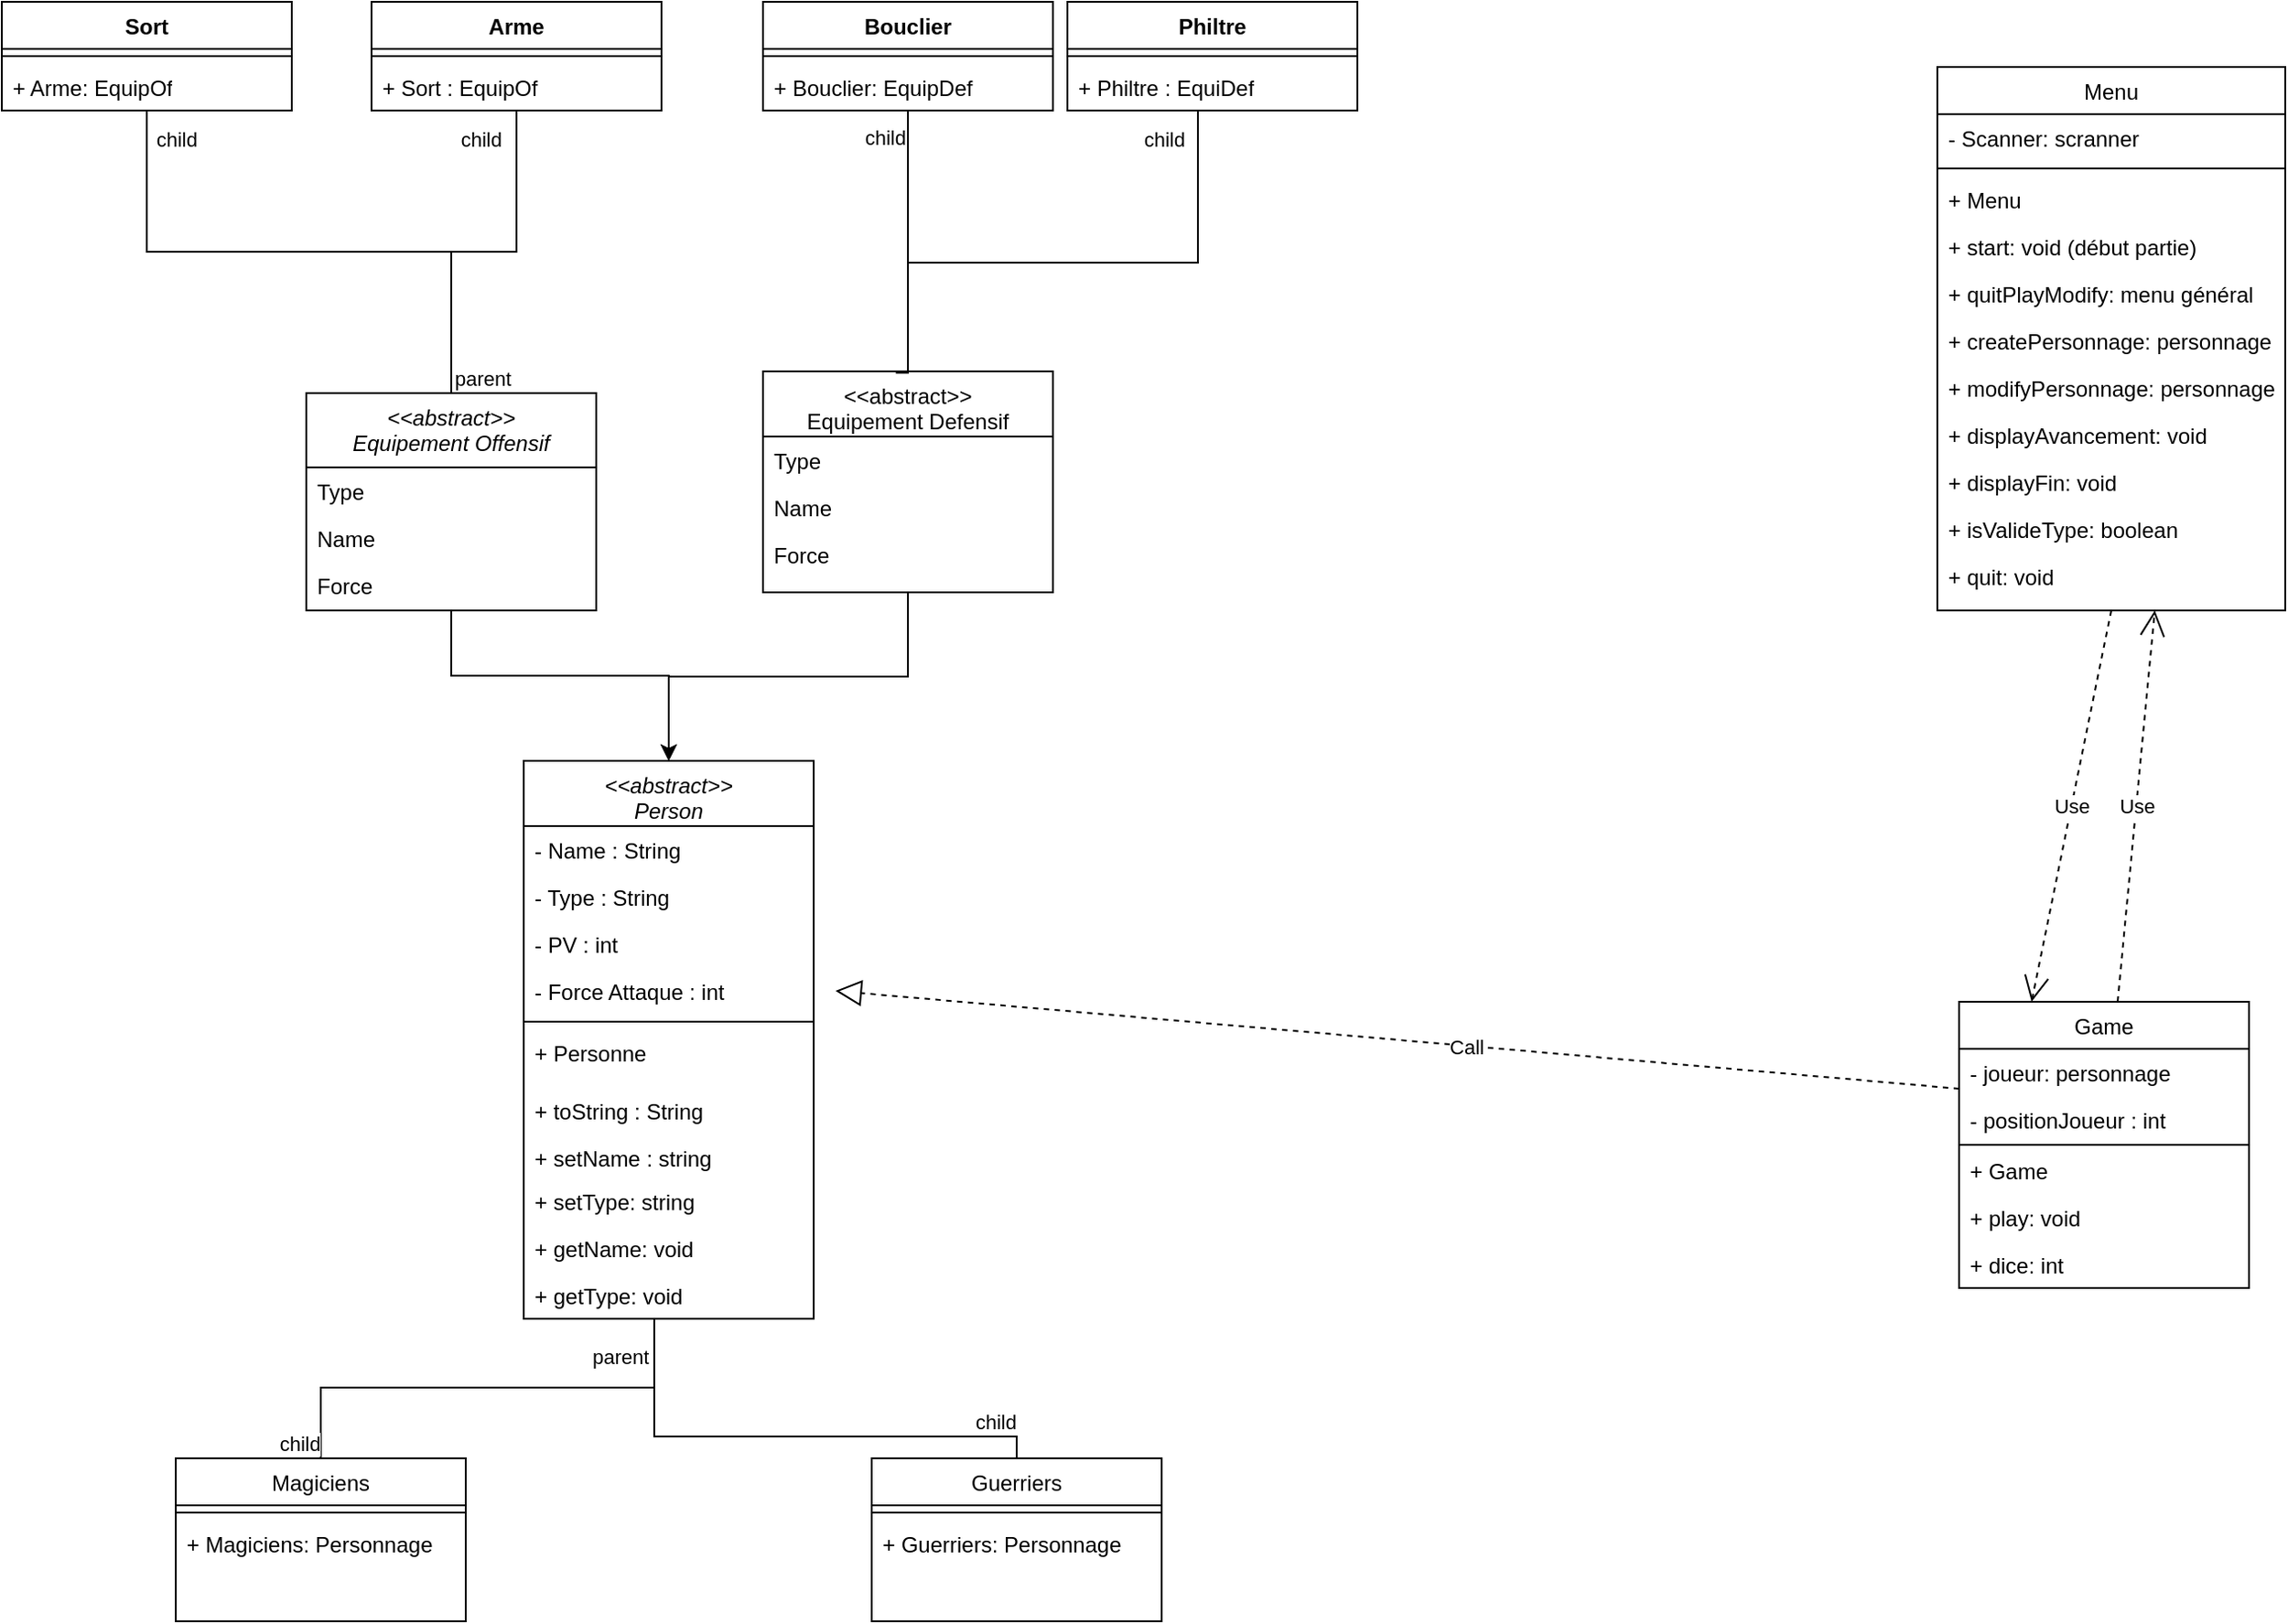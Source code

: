 <mxfile version="24.7.17">
  <diagram id="C5RBs43oDa-KdzZeNtuy" name="Page-1">
    <mxGraphModel dx="1803" dy="906" grid="1" gridSize="12" guides="1" tooltips="1" connect="1" arrows="1" fold="1" page="1" pageScale="1" pageWidth="827" pageHeight="1169" math="0" shadow="0">
      <root>
        <mxCell id="WIyWlLk6GJQsqaUBKTNV-0" />
        <mxCell id="WIyWlLk6GJQsqaUBKTNV-1" parent="WIyWlLk6GJQsqaUBKTNV-0" />
        <mxCell id="zkfFHV4jXpPFQw0GAbJ--0" value="&lt;&lt;abstract&gt;&gt;&#xa;Person" style="swimlane;fontStyle=2;align=center;verticalAlign=top;childLayout=stackLayout;horizontal=1;startSize=36;horizontalStack=0;resizeParent=1;resizeLast=0;collapsible=1;marginBottom=0;rounded=0;shadow=0;strokeWidth=1;" parent="WIyWlLk6GJQsqaUBKTNV-1" vertex="1">
          <mxGeometry x="324" y="431" width="160" height="308" as="geometry">
            <mxRectangle x="230" y="140" width="160" height="26" as="alternateBounds" />
          </mxGeometry>
        </mxCell>
        <mxCell id="zkfFHV4jXpPFQw0GAbJ--1" value="- Name : String" style="text;align=left;verticalAlign=top;spacingLeft=4;spacingRight=4;overflow=hidden;rotatable=0;points=[[0,0.5],[1,0.5]];portConstraint=eastwest;" parent="zkfFHV4jXpPFQw0GAbJ--0" vertex="1">
          <mxGeometry y="36" width="160" height="26" as="geometry" />
        </mxCell>
        <mxCell id="zkfFHV4jXpPFQw0GAbJ--2" value="- Type : String" style="text;align=left;verticalAlign=top;spacingLeft=4;spacingRight=4;overflow=hidden;rotatable=0;points=[[0,0.5],[1,0.5]];portConstraint=eastwest;rounded=0;shadow=0;html=0;" parent="zkfFHV4jXpPFQw0GAbJ--0" vertex="1">
          <mxGeometry y="62" width="160" height="26" as="geometry" />
        </mxCell>
        <mxCell id="zkfFHV4jXpPFQw0GAbJ--3" value="- PV : int" style="text;align=left;verticalAlign=top;spacingLeft=4;spacingRight=4;overflow=hidden;rotatable=0;points=[[0,0.5],[1,0.5]];portConstraint=eastwest;rounded=0;shadow=0;html=0;" parent="zkfFHV4jXpPFQw0GAbJ--0" vertex="1">
          <mxGeometry y="88" width="160" height="26" as="geometry" />
        </mxCell>
        <mxCell id="jROpITNfgl0mT93YYvuQ-1" value="- Force Attaque : int" style="text;align=left;verticalAlign=top;spacingLeft=4;spacingRight=4;overflow=hidden;rotatable=0;points=[[0,0.5],[1,0.5]];portConstraint=eastwest;rounded=0;shadow=0;html=0;" parent="zkfFHV4jXpPFQw0GAbJ--0" vertex="1">
          <mxGeometry y="114" width="160" height="26" as="geometry" />
        </mxCell>
        <mxCell id="zkfFHV4jXpPFQw0GAbJ--4" value="" style="line;html=1;strokeWidth=1;align=left;verticalAlign=middle;spacingTop=-1;spacingLeft=3;spacingRight=3;rotatable=0;labelPosition=right;points=[];portConstraint=eastwest;" parent="zkfFHV4jXpPFQw0GAbJ--0" vertex="1">
          <mxGeometry y="140" width="160" height="8" as="geometry" />
        </mxCell>
        <mxCell id="zkfFHV4jXpPFQw0GAbJ--5" value="+ Personne" style="text;align=left;verticalAlign=top;spacingLeft=4;spacingRight=4;overflow=hidden;rotatable=0;points=[[0,0.5],[1,0.5]];portConstraint=eastwest;" parent="zkfFHV4jXpPFQw0GAbJ--0" vertex="1">
          <mxGeometry y="148" width="160" height="32" as="geometry" />
        </mxCell>
        <mxCell id="jROpITNfgl0mT93YYvuQ-5" value="+ toString : String" style="text;align=left;verticalAlign=top;spacingLeft=4;spacingRight=4;overflow=hidden;rotatable=0;points=[[0,0.5],[1,0.5]];portConstraint=eastwest;" parent="zkfFHV4jXpPFQw0GAbJ--0" vertex="1">
          <mxGeometry y="180" width="160" height="26" as="geometry" />
        </mxCell>
        <mxCell id="Gl2zfpZ1iNKv7wAVs_t6-0" value="+ setName : string" style="text;align=left;verticalAlign=top;spacingLeft=4;spacingRight=4;overflow=hidden;rotatable=0;points=[[0,0.5],[1,0.5]];portConstraint=eastwest;" vertex="1" parent="zkfFHV4jXpPFQw0GAbJ--0">
          <mxGeometry y="206" width="160" height="24" as="geometry" />
        </mxCell>
        <mxCell id="Gl2zfpZ1iNKv7wAVs_t6-1" value="+ setType: string" style="text;align=left;verticalAlign=top;spacingLeft=4;spacingRight=4;overflow=hidden;rotatable=0;points=[[0,0.5],[1,0.5]];portConstraint=eastwest;" vertex="1" parent="zkfFHV4jXpPFQw0GAbJ--0">
          <mxGeometry y="230" width="160" height="26" as="geometry" />
        </mxCell>
        <mxCell id="Gl2zfpZ1iNKv7wAVs_t6-2" value="+ getName: void" style="text;align=left;verticalAlign=top;spacingLeft=4;spacingRight=4;overflow=hidden;rotatable=0;points=[[0,0.5],[1,0.5]];portConstraint=eastwest;" vertex="1" parent="zkfFHV4jXpPFQw0GAbJ--0">
          <mxGeometry y="256" width="160" height="26" as="geometry" />
        </mxCell>
        <mxCell id="Gl2zfpZ1iNKv7wAVs_t6-3" value="+ getType: void" style="text;align=left;verticalAlign=top;spacingLeft=4;spacingRight=4;overflow=hidden;rotatable=0;points=[[0,0.5],[1,0.5]];portConstraint=eastwest;" vertex="1" parent="zkfFHV4jXpPFQw0GAbJ--0">
          <mxGeometry y="282" width="160" height="26" as="geometry" />
        </mxCell>
        <mxCell id="zkfFHV4jXpPFQw0GAbJ--17" value="Magiciens" style="swimlane;fontStyle=0;align=center;verticalAlign=top;childLayout=stackLayout;horizontal=1;startSize=26;horizontalStack=0;resizeParent=1;resizeLast=0;collapsible=1;marginBottom=0;rounded=0;shadow=0;strokeWidth=1;" parent="WIyWlLk6GJQsqaUBKTNV-1" vertex="1">
          <mxGeometry x="132" y="816" width="160" height="90" as="geometry">
            <mxRectangle x="550" y="140" width="160" height="26" as="alternateBounds" />
          </mxGeometry>
        </mxCell>
        <mxCell id="zkfFHV4jXpPFQw0GAbJ--23" value="" style="line;html=1;strokeWidth=1;align=left;verticalAlign=middle;spacingTop=-1;spacingLeft=3;spacingRight=3;rotatable=0;labelPosition=right;points=[];portConstraint=eastwest;" parent="zkfFHV4jXpPFQw0GAbJ--17" vertex="1">
          <mxGeometry y="26" width="160" height="8" as="geometry" />
        </mxCell>
        <mxCell id="zkfFHV4jXpPFQw0GAbJ--24" value="+ Magiciens: Personnage" style="text;align=left;verticalAlign=top;spacingLeft=4;spacingRight=4;overflow=hidden;rotatable=0;points=[[0,0.5],[1,0.5]];portConstraint=eastwest;" parent="zkfFHV4jXpPFQw0GAbJ--17" vertex="1">
          <mxGeometry y="34" width="160" height="26" as="geometry" />
        </mxCell>
        <mxCell id="jROpITNfgl0mT93YYvuQ-6" value="Guerriers" style="swimlane;fontStyle=0;align=center;verticalAlign=top;childLayout=stackLayout;horizontal=1;startSize=26;horizontalStack=0;resizeParent=1;resizeLast=0;collapsible=1;marginBottom=0;rounded=0;shadow=0;strokeWidth=1;" parent="WIyWlLk6GJQsqaUBKTNV-1" vertex="1">
          <mxGeometry x="516" y="816" width="160" height="90" as="geometry">
            <mxRectangle x="550" y="140" width="160" height="26" as="alternateBounds" />
          </mxGeometry>
        </mxCell>
        <mxCell id="jROpITNfgl0mT93YYvuQ-8" value="" style="line;html=1;strokeWidth=1;align=left;verticalAlign=middle;spacingTop=-1;spacingLeft=3;spacingRight=3;rotatable=0;labelPosition=right;points=[];portConstraint=eastwest;" parent="jROpITNfgl0mT93YYvuQ-6" vertex="1">
          <mxGeometry y="26" width="160" height="8" as="geometry" />
        </mxCell>
        <mxCell id="jROpITNfgl0mT93YYvuQ-9" value="+ Guerriers: Personnage" style="text;align=left;verticalAlign=top;spacingLeft=4;spacingRight=4;overflow=hidden;rotatable=0;points=[[0,0.5],[1,0.5]];portConstraint=eastwest;" parent="jROpITNfgl0mT93YYvuQ-6" vertex="1">
          <mxGeometry y="34" width="160" height="26" as="geometry" />
        </mxCell>
        <mxCell id="jROpITNfgl0mT93YYvuQ-18" value="&lt;&lt;abstract&gt;&gt;&#xa;Equipement Offensif" style="swimlane;fontStyle=2;align=center;verticalAlign=top;childLayout=stackLayout;horizontal=1;startSize=41;horizontalStack=0;resizeParent=1;resizeLast=0;collapsible=1;marginBottom=0;rounded=0;shadow=0;strokeWidth=1;swimlaneLine=1;fillStyle=auto;" parent="WIyWlLk6GJQsqaUBKTNV-1" vertex="1">
          <mxGeometry x="204" y="228" width="160" height="120" as="geometry">
            <mxRectangle x="550" y="140" width="160" height="26" as="alternateBounds" />
          </mxGeometry>
        </mxCell>
        <mxCell id="wySpvfk1D2mx7wKg0cp0-2" value="Type" style="text;align=left;verticalAlign=top;spacingLeft=4;spacingRight=4;overflow=hidden;rotatable=0;points=[[0,0.5],[1,0.5]];portConstraint=eastwest;" parent="jROpITNfgl0mT93YYvuQ-18" vertex="1">
          <mxGeometry y="41" width="160" height="26" as="geometry" />
        </mxCell>
        <mxCell id="wySpvfk1D2mx7wKg0cp0-3" value="Name" style="text;align=left;verticalAlign=top;spacingLeft=4;spacingRight=4;overflow=hidden;rotatable=0;points=[[0,0.5],[1,0.5]];portConstraint=eastwest;" parent="jROpITNfgl0mT93YYvuQ-18" vertex="1">
          <mxGeometry y="67" width="160" height="26" as="geometry" />
        </mxCell>
        <mxCell id="wySpvfk1D2mx7wKg0cp0-4" value="Force" style="text;align=left;verticalAlign=top;spacingLeft=4;spacingRight=4;overflow=hidden;rotatable=0;points=[[0,0.5],[1,0.5]];portConstraint=eastwest;" parent="jROpITNfgl0mT93YYvuQ-18" vertex="1">
          <mxGeometry y="93" width="160" height="26" as="geometry" />
        </mxCell>
        <mxCell id="Gl2zfpZ1iNKv7wAVs_t6-54" style="edgeStyle=orthogonalEdgeStyle;rounded=0;orthogonalLoop=1;jettySize=auto;html=1;entryX=0.5;entryY=0;entryDx=0;entryDy=0;" edge="1" parent="WIyWlLk6GJQsqaUBKTNV-1" source="jROpITNfgl0mT93YYvuQ-21" target="zkfFHV4jXpPFQw0GAbJ--0">
          <mxGeometry relative="1" as="geometry" />
        </mxCell>
        <mxCell id="jROpITNfgl0mT93YYvuQ-21" value="&lt;&lt;abstract&gt;&gt;&#xa;Equipement Defensif" style="swimlane;fontStyle=0;align=center;verticalAlign=top;childLayout=stackLayout;horizontal=1;startSize=36;horizontalStack=0;resizeParent=1;resizeLast=0;collapsible=1;marginBottom=0;rounded=0;shadow=0;strokeWidth=1;" parent="WIyWlLk6GJQsqaUBKTNV-1" vertex="1">
          <mxGeometry x="456" y="216" width="160" height="122" as="geometry">
            <mxRectangle x="550" y="140" width="160" height="26" as="alternateBounds" />
          </mxGeometry>
        </mxCell>
        <mxCell id="jROpITNfgl0mT93YYvuQ-23" value="Type" style="text;align=left;verticalAlign=top;spacingLeft=4;spacingRight=4;overflow=hidden;rotatable=0;points=[[0,0.5],[1,0.5]];portConstraint=eastwest;" parent="jROpITNfgl0mT93YYvuQ-21" vertex="1">
          <mxGeometry y="36" width="160" height="26" as="geometry" />
        </mxCell>
        <mxCell id="wySpvfk1D2mx7wKg0cp0-0" value="Name" style="text;align=left;verticalAlign=top;spacingLeft=4;spacingRight=4;overflow=hidden;rotatable=0;points=[[0,0.5],[1,0.5]];portConstraint=eastwest;" parent="jROpITNfgl0mT93YYvuQ-21" vertex="1">
          <mxGeometry y="62" width="160" height="26" as="geometry" />
        </mxCell>
        <mxCell id="wySpvfk1D2mx7wKg0cp0-1" value="Force" style="text;align=left;verticalAlign=top;spacingLeft=4;spacingRight=4;overflow=hidden;rotatable=0;points=[[0,0.5],[1,0.5]];portConstraint=eastwest;" parent="jROpITNfgl0mT93YYvuQ-21" vertex="1">
          <mxGeometry y="88" width="160" height="26" as="geometry" />
        </mxCell>
        <mxCell id="wySpvfk1D2mx7wKg0cp0-5" value="Menu" style="swimlane;fontStyle=0;align=center;verticalAlign=top;childLayout=stackLayout;horizontal=1;startSize=26;horizontalStack=0;resizeParent=1;resizeLast=0;collapsible=1;marginBottom=0;rounded=0;shadow=0;strokeWidth=1;" parent="WIyWlLk6GJQsqaUBKTNV-1" vertex="1">
          <mxGeometry x="1104" y="48" width="192" height="300" as="geometry">
            <mxRectangle x="550" y="140" width="160" height="26" as="alternateBounds" />
          </mxGeometry>
        </mxCell>
        <mxCell id="Gl2zfpZ1iNKv7wAVs_t6-76" value="- Scanner: scranner" style="text;align=left;verticalAlign=top;spacingLeft=4;spacingRight=4;overflow=hidden;rotatable=0;points=[[0,0.5],[1,0.5]];portConstraint=eastwest;" vertex="1" parent="wySpvfk1D2mx7wKg0cp0-5">
          <mxGeometry y="26" width="192" height="26" as="geometry" />
        </mxCell>
        <mxCell id="wySpvfk1D2mx7wKg0cp0-6" value="" style="line;html=1;strokeWidth=1;align=left;verticalAlign=middle;spacingTop=-1;spacingLeft=3;spacingRight=3;rotatable=0;labelPosition=right;points=[];portConstraint=eastwest;" parent="wySpvfk1D2mx7wKg0cp0-5" vertex="1">
          <mxGeometry y="52" width="192" height="8" as="geometry" />
        </mxCell>
        <mxCell id="Gl2zfpZ1iNKv7wAVs_t6-79" value="+ Menu" style="text;align=left;verticalAlign=top;spacingLeft=4;spacingRight=4;overflow=hidden;rotatable=0;points=[[0,0.5],[1,0.5]];portConstraint=eastwest;" vertex="1" parent="wySpvfk1D2mx7wKg0cp0-5">
          <mxGeometry y="60" width="192" height="26" as="geometry" />
        </mxCell>
        <mxCell id="Gl2zfpZ1iNKv7wAVs_t6-80" value="+ start: void (début partie)" style="text;align=left;verticalAlign=top;spacingLeft=4;spacingRight=4;overflow=hidden;rotatable=0;points=[[0,0.5],[1,0.5]];portConstraint=eastwest;" vertex="1" parent="wySpvfk1D2mx7wKg0cp0-5">
          <mxGeometry y="86" width="192" height="26" as="geometry" />
        </mxCell>
        <mxCell id="Gl2zfpZ1iNKv7wAVs_t6-81" value="+ quitPlayModify: menu général" style="text;align=left;verticalAlign=top;spacingLeft=4;spacingRight=4;overflow=hidden;rotatable=0;points=[[0,0.5],[1,0.5]];portConstraint=eastwest;" vertex="1" parent="wySpvfk1D2mx7wKg0cp0-5">
          <mxGeometry y="112" width="192" height="26" as="geometry" />
        </mxCell>
        <mxCell id="Gl2zfpZ1iNKv7wAVs_t6-82" value="+ createPersonnage: personnage" style="text;align=left;verticalAlign=top;spacingLeft=4;spacingRight=4;overflow=hidden;rotatable=0;points=[[0,0.5],[1,0.5]];portConstraint=eastwest;" vertex="1" parent="wySpvfk1D2mx7wKg0cp0-5">
          <mxGeometry y="138" width="192" height="26" as="geometry" />
        </mxCell>
        <mxCell id="Gl2zfpZ1iNKv7wAVs_t6-83" value="+ modifyPersonnage: personnage" style="text;align=left;verticalAlign=top;spacingLeft=4;spacingRight=4;overflow=hidden;rotatable=0;points=[[0,0.5],[1,0.5]];portConstraint=eastwest;" vertex="1" parent="wySpvfk1D2mx7wKg0cp0-5">
          <mxGeometry y="164" width="192" height="26" as="geometry" />
        </mxCell>
        <mxCell id="Gl2zfpZ1iNKv7wAVs_t6-84" value="+ displayAvancement: void" style="text;align=left;verticalAlign=top;spacingLeft=4;spacingRight=4;overflow=hidden;rotatable=0;points=[[0,0.5],[1,0.5]];portConstraint=eastwest;" vertex="1" parent="wySpvfk1D2mx7wKg0cp0-5">
          <mxGeometry y="190" width="192" height="26" as="geometry" />
        </mxCell>
        <mxCell id="Gl2zfpZ1iNKv7wAVs_t6-85" value="+ displayFin: void" style="text;align=left;verticalAlign=top;spacingLeft=4;spacingRight=4;overflow=hidden;rotatable=0;points=[[0,0.5],[1,0.5]];portConstraint=eastwest;" vertex="1" parent="wySpvfk1D2mx7wKg0cp0-5">
          <mxGeometry y="216" width="192" height="26" as="geometry" />
        </mxCell>
        <mxCell id="Gl2zfpZ1iNKv7wAVs_t6-86" value="+ isValideType: boolean" style="text;align=left;verticalAlign=top;spacingLeft=4;spacingRight=4;overflow=hidden;rotatable=0;points=[[0,0.5],[1,0.5]];portConstraint=eastwest;" vertex="1" parent="wySpvfk1D2mx7wKg0cp0-5">
          <mxGeometry y="242" width="192" height="26" as="geometry" />
        </mxCell>
        <mxCell id="Gl2zfpZ1iNKv7wAVs_t6-87" value="+ quit: void" style="text;align=left;verticalAlign=top;spacingLeft=4;spacingRight=4;overflow=hidden;rotatable=0;points=[[0,0.5],[1,0.5]];portConstraint=eastwest;" vertex="1" parent="wySpvfk1D2mx7wKg0cp0-5">
          <mxGeometry y="268" width="192" height="26" as="geometry" />
        </mxCell>
        <mxCell id="wySpvfk1D2mx7wKg0cp0-8" value="Game" style="swimlane;fontStyle=0;align=center;verticalAlign=top;childLayout=stackLayout;horizontal=1;startSize=26;horizontalStack=0;resizeParent=1;resizeLast=0;collapsible=1;marginBottom=0;rounded=0;shadow=0;strokeWidth=1;" parent="WIyWlLk6GJQsqaUBKTNV-1" vertex="1">
          <mxGeometry x="1116" y="564" width="160" height="158" as="geometry">
            <mxRectangle x="550" y="140" width="160" height="26" as="alternateBounds" />
          </mxGeometry>
        </mxCell>
        <mxCell id="Gl2zfpZ1iNKv7wAVs_t6-88" value="- joueur: personnage" style="text;align=left;verticalAlign=top;spacingLeft=4;spacingRight=4;overflow=hidden;rotatable=0;points=[[0,0.5],[1,0.5]];portConstraint=eastwest;" vertex="1" parent="wySpvfk1D2mx7wKg0cp0-8">
          <mxGeometry y="26" width="160" height="26" as="geometry" />
        </mxCell>
        <mxCell id="Gl2zfpZ1iNKv7wAVs_t6-89" value="- positionJoueur : int" style="text;align=left;verticalAlign=top;spacingLeft=4;spacingRight=4;overflow=hidden;rotatable=0;points=[[0,0.5],[1,0.5]];portConstraint=eastwest;" vertex="1" parent="wySpvfk1D2mx7wKg0cp0-8">
          <mxGeometry y="52" width="160" height="26" as="geometry" />
        </mxCell>
        <mxCell id="wySpvfk1D2mx7wKg0cp0-9" value="" style="line;html=1;strokeWidth=1;align=left;verticalAlign=middle;spacingTop=-1;spacingLeft=3;spacingRight=3;rotatable=0;labelPosition=right;points=[];portConstraint=eastwest;" parent="wySpvfk1D2mx7wKg0cp0-8" vertex="1">
          <mxGeometry y="78" width="160" height="2" as="geometry" />
        </mxCell>
        <mxCell id="Gl2zfpZ1iNKv7wAVs_t6-91" value="+ Game" style="text;align=left;verticalAlign=top;spacingLeft=4;spacingRight=4;overflow=hidden;rotatable=0;points=[[0,0.5],[1,0.5]];portConstraint=eastwest;" vertex="1" parent="wySpvfk1D2mx7wKg0cp0-8">
          <mxGeometry y="80" width="160" height="26" as="geometry" />
        </mxCell>
        <mxCell id="Gl2zfpZ1iNKv7wAVs_t6-92" value="+ play: void" style="text;align=left;verticalAlign=top;spacingLeft=4;spacingRight=4;overflow=hidden;rotatable=0;points=[[0,0.5],[1,0.5]];portConstraint=eastwest;" vertex="1" parent="wySpvfk1D2mx7wKg0cp0-8">
          <mxGeometry y="106" width="160" height="26" as="geometry" />
        </mxCell>
        <mxCell id="Gl2zfpZ1iNKv7wAVs_t6-93" value="+ dice: int" style="text;align=left;verticalAlign=top;spacingLeft=4;spacingRight=4;overflow=hidden;rotatable=0;points=[[0,0.5],[1,0.5]];portConstraint=eastwest;" vertex="1" parent="wySpvfk1D2mx7wKg0cp0-8">
          <mxGeometry y="132" width="160" height="26" as="geometry" />
        </mxCell>
        <mxCell id="wySpvfk1D2mx7wKg0cp0-12" value="Arme" style="swimlane;fontStyle=1;align=center;verticalAlign=top;childLayout=stackLayout;horizontal=1;startSize=26;horizontalStack=0;resizeParent=1;resizeParentMax=0;resizeLast=0;collapsible=1;marginBottom=0;whiteSpace=wrap;html=1;" parent="WIyWlLk6GJQsqaUBKTNV-1" vertex="1">
          <mxGeometry x="240" y="12" width="160" height="60" as="geometry" />
        </mxCell>
        <mxCell id="wySpvfk1D2mx7wKg0cp0-14" value="" style="line;strokeWidth=1;fillColor=none;align=left;verticalAlign=middle;spacingTop=-1;spacingLeft=3;spacingRight=3;rotatable=0;labelPosition=right;points=[];portConstraint=eastwest;strokeColor=inherit;" parent="wySpvfk1D2mx7wKg0cp0-12" vertex="1">
          <mxGeometry y="26" width="160" height="8" as="geometry" />
        </mxCell>
        <mxCell id="wySpvfk1D2mx7wKg0cp0-15" value="+ Sort : EquipOf" style="text;strokeColor=none;fillColor=none;align=left;verticalAlign=top;spacingLeft=4;spacingRight=4;overflow=hidden;rotatable=0;points=[[0,0.5],[1,0.5]];portConstraint=eastwest;whiteSpace=wrap;html=1;" parent="wySpvfk1D2mx7wKg0cp0-12" vertex="1">
          <mxGeometry y="34" width="160" height="26" as="geometry" />
        </mxCell>
        <mxCell id="Gl2zfpZ1iNKv7wAVs_t6-4" value="Sort" style="swimlane;fontStyle=1;align=center;verticalAlign=top;childLayout=stackLayout;horizontal=1;startSize=26;horizontalStack=0;resizeParent=1;resizeParentMax=0;resizeLast=0;collapsible=1;marginBottom=0;whiteSpace=wrap;html=1;" vertex="1" parent="WIyWlLk6GJQsqaUBKTNV-1">
          <mxGeometry x="36" y="12" width="160" height="60" as="geometry" />
        </mxCell>
        <mxCell id="Gl2zfpZ1iNKv7wAVs_t6-6" value="" style="line;strokeWidth=1;fillColor=none;align=left;verticalAlign=middle;spacingTop=-1;spacingLeft=3;spacingRight=3;rotatable=0;labelPosition=right;points=[];portConstraint=eastwest;strokeColor=inherit;" vertex="1" parent="Gl2zfpZ1iNKv7wAVs_t6-4">
          <mxGeometry y="26" width="160" height="8" as="geometry" />
        </mxCell>
        <mxCell id="Gl2zfpZ1iNKv7wAVs_t6-7" value="+ Arme: EquipOf" style="text;strokeColor=none;fillColor=none;align=left;verticalAlign=top;spacingLeft=4;spacingRight=4;overflow=hidden;rotatable=0;points=[[0,0.5],[1,0.5]];portConstraint=eastwest;whiteSpace=wrap;html=1;" vertex="1" parent="Gl2zfpZ1iNKv7wAVs_t6-4">
          <mxGeometry y="34" width="160" height="26" as="geometry" />
        </mxCell>
        <mxCell id="Gl2zfpZ1iNKv7wAVs_t6-40" value="Philtre" style="swimlane;fontStyle=1;align=center;verticalAlign=top;childLayout=stackLayout;horizontal=1;startSize=26;horizontalStack=0;resizeParent=1;resizeParentMax=0;resizeLast=0;collapsible=1;marginBottom=0;whiteSpace=wrap;html=1;" vertex="1" parent="WIyWlLk6GJQsqaUBKTNV-1">
          <mxGeometry x="624" y="12" width="160" height="60" as="geometry" />
        </mxCell>
        <mxCell id="Gl2zfpZ1iNKv7wAVs_t6-41" value="" style="line;strokeWidth=1;fillColor=none;align=left;verticalAlign=middle;spacingTop=-1;spacingLeft=3;spacingRight=3;rotatable=0;labelPosition=right;points=[];portConstraint=eastwest;strokeColor=inherit;" vertex="1" parent="Gl2zfpZ1iNKv7wAVs_t6-40">
          <mxGeometry y="26" width="160" height="8" as="geometry" />
        </mxCell>
        <mxCell id="Gl2zfpZ1iNKv7wAVs_t6-42" value="+ Philtre : EquiDef" style="text;strokeColor=none;fillColor=none;align=left;verticalAlign=top;spacingLeft=4;spacingRight=4;overflow=hidden;rotatable=0;points=[[0,0.5],[1,0.5]];portConstraint=eastwest;whiteSpace=wrap;html=1;" vertex="1" parent="Gl2zfpZ1iNKv7wAVs_t6-40">
          <mxGeometry y="34" width="160" height="26" as="geometry" />
        </mxCell>
        <mxCell id="Gl2zfpZ1iNKv7wAVs_t6-43" value="Bouclier" style="swimlane;fontStyle=1;align=center;verticalAlign=top;childLayout=stackLayout;horizontal=1;startSize=26;horizontalStack=0;resizeParent=1;resizeParentMax=0;resizeLast=0;collapsible=1;marginBottom=0;whiteSpace=wrap;html=1;" vertex="1" parent="WIyWlLk6GJQsqaUBKTNV-1">
          <mxGeometry x="456" y="12" width="160" height="60" as="geometry" />
        </mxCell>
        <mxCell id="Gl2zfpZ1iNKv7wAVs_t6-44" value="" style="line;strokeWidth=1;fillColor=none;align=left;verticalAlign=middle;spacingTop=-1;spacingLeft=3;spacingRight=3;rotatable=0;labelPosition=right;points=[];portConstraint=eastwest;strokeColor=inherit;" vertex="1" parent="Gl2zfpZ1iNKv7wAVs_t6-43">
          <mxGeometry y="26" width="160" height="8" as="geometry" />
        </mxCell>
        <mxCell id="Gl2zfpZ1iNKv7wAVs_t6-45" value="+ Bouclier: EquipDef" style="text;strokeColor=none;fillColor=none;align=left;verticalAlign=top;spacingLeft=4;spacingRight=4;overflow=hidden;rotatable=0;points=[[0,0.5],[1,0.5]];portConstraint=eastwest;whiteSpace=wrap;html=1;" vertex="1" parent="Gl2zfpZ1iNKv7wAVs_t6-43">
          <mxGeometry y="34" width="160" height="26" as="geometry" />
        </mxCell>
        <mxCell id="Gl2zfpZ1iNKv7wAVs_t6-46" value="" style="endArrow=none;html=1;edgeStyle=orthogonalEdgeStyle;rounded=0;exitX=0.458;exitY=0.006;exitDx=0;exitDy=0;exitPerimeter=0;" edge="1" parent="WIyWlLk6GJQsqaUBKTNV-1" target="Gl2zfpZ1iNKv7wAVs_t6-43" source="jROpITNfgl0mT93YYvuQ-21">
          <mxGeometry relative="1" as="geometry">
            <mxPoint x="536" y="217" as="sourcePoint" />
            <mxPoint x="718.08" y="88.77" as="targetPoint" />
            <Array as="points">
              <mxPoint x="536" y="217" />
            </Array>
          </mxGeometry>
        </mxCell>
        <mxCell id="Gl2zfpZ1iNKv7wAVs_t6-48" value="child" style="edgeLabel;resizable=0;html=1;align=right;verticalAlign=bottom;" connectable="0" vertex="1" parent="Gl2zfpZ1iNKv7wAVs_t6-46">
          <mxGeometry x="1" relative="1" as="geometry">
            <mxPoint x="-1" y="24" as="offset" />
          </mxGeometry>
        </mxCell>
        <mxCell id="Gl2zfpZ1iNKv7wAVs_t6-53" style="edgeStyle=orthogonalEdgeStyle;rounded=0;orthogonalLoop=1;jettySize=auto;html=1;entryX=0.5;entryY=0;entryDx=0;entryDy=0;exitX=0.5;exitY=1;exitDx=0;exitDy=0;" edge="1" parent="WIyWlLk6GJQsqaUBKTNV-1" source="jROpITNfgl0mT93YYvuQ-18" target="zkfFHV4jXpPFQw0GAbJ--0">
          <mxGeometry relative="1" as="geometry">
            <mxPoint x="144.0" y="396.0" as="sourcePoint" />
            <mxPoint x="264" y="479" as="targetPoint" />
            <Array as="points">
              <mxPoint x="284" y="384" />
              <mxPoint x="404" y="384" />
            </Array>
          </mxGeometry>
        </mxCell>
        <mxCell id="Gl2zfpZ1iNKv7wAVs_t6-55" value="" style="endArrow=none;html=1;edgeStyle=orthogonalEdgeStyle;rounded=0;" edge="1" parent="WIyWlLk6GJQsqaUBKTNV-1" source="jROpITNfgl0mT93YYvuQ-21" target="Gl2zfpZ1iNKv7wAVs_t6-40">
          <mxGeometry relative="1" as="geometry">
            <mxPoint x="496" y="536" as="sourcePoint" />
            <mxPoint x="696" y="84" as="targetPoint" />
            <Array as="points">
              <mxPoint x="536" y="156" />
              <mxPoint x="696" y="156" />
            </Array>
          </mxGeometry>
        </mxCell>
        <mxCell id="Gl2zfpZ1iNKv7wAVs_t6-56" value="child" style="edgeLabel;resizable=0;html=1;align=right;verticalAlign=bottom;" connectable="0" vertex="1" parent="Gl2zfpZ1iNKv7wAVs_t6-55">
          <mxGeometry x="1" relative="1" as="geometry">
            <mxPoint x="-7" y="24" as="offset" />
          </mxGeometry>
        </mxCell>
        <mxCell id="Gl2zfpZ1iNKv7wAVs_t6-60" value="" style="endArrow=none;html=1;edgeStyle=orthogonalEdgeStyle;rounded=0;exitX=0.5;exitY=0;exitDx=0;exitDy=0;" edge="1" parent="WIyWlLk6GJQsqaUBKTNV-1" source="jROpITNfgl0mT93YYvuQ-18" target="Gl2zfpZ1iNKv7wAVs_t6-4">
          <mxGeometry relative="1" as="geometry">
            <mxPoint x="216" y="204" as="sourcePoint" />
            <mxPoint x="436" y="180" as="targetPoint" />
          </mxGeometry>
        </mxCell>
        <mxCell id="Gl2zfpZ1iNKv7wAVs_t6-61" value="parent" style="edgeLabel;resizable=0;html=1;align=left;verticalAlign=bottom;" connectable="0" vertex="1" parent="Gl2zfpZ1iNKv7wAVs_t6-60">
          <mxGeometry x="-1" relative="1" as="geometry" />
        </mxCell>
        <mxCell id="Gl2zfpZ1iNKv7wAVs_t6-62" value="child" style="edgeLabel;resizable=0;html=1;align=right;verticalAlign=bottom;" connectable="0" vertex="1" parent="Gl2zfpZ1iNKv7wAVs_t6-60">
          <mxGeometry x="1" relative="1" as="geometry">
            <mxPoint x="28" y="24" as="offset" />
          </mxGeometry>
        </mxCell>
        <mxCell id="Gl2zfpZ1iNKv7wAVs_t6-63" value="" style="endArrow=none;html=1;edgeStyle=orthogonalEdgeStyle;rounded=0;exitX=0.5;exitY=0;exitDx=0;exitDy=0;" edge="1" parent="WIyWlLk6GJQsqaUBKTNV-1" source="jROpITNfgl0mT93YYvuQ-18" target="wySpvfk1D2mx7wKg0cp0-12">
          <mxGeometry relative="1" as="geometry">
            <mxPoint x="296" y="240" as="sourcePoint" />
            <mxPoint x="128" y="84" as="targetPoint" />
          </mxGeometry>
        </mxCell>
        <mxCell id="Gl2zfpZ1iNKv7wAVs_t6-65" value="child" style="edgeLabel;resizable=0;html=1;align=right;verticalAlign=bottom;" connectable="0" vertex="1" parent="Gl2zfpZ1iNKv7wAVs_t6-63">
          <mxGeometry x="1" relative="1" as="geometry">
            <mxPoint x="-8" y="24" as="offset" />
          </mxGeometry>
        </mxCell>
        <mxCell id="Gl2zfpZ1iNKv7wAVs_t6-66" value="" style="endArrow=none;html=1;edgeStyle=orthogonalEdgeStyle;rounded=0;" edge="1" parent="WIyWlLk6GJQsqaUBKTNV-1" source="zkfFHV4jXpPFQw0GAbJ--0" target="jROpITNfgl0mT93YYvuQ-6">
          <mxGeometry relative="1" as="geometry">
            <mxPoint x="396" y="780" as="sourcePoint" />
            <mxPoint x="496" y="756" as="targetPoint" />
            <Array as="points">
              <mxPoint x="396" y="804" />
              <mxPoint x="596" y="804" />
            </Array>
          </mxGeometry>
        </mxCell>
        <mxCell id="Gl2zfpZ1iNKv7wAVs_t6-68" value="child" style="edgeLabel;resizable=0;html=1;align=right;verticalAlign=bottom;" connectable="0" vertex="1" parent="Gl2zfpZ1iNKv7wAVs_t6-66">
          <mxGeometry x="1" relative="1" as="geometry">
            <mxPoint y="-12" as="offset" />
          </mxGeometry>
        </mxCell>
        <mxCell id="Gl2zfpZ1iNKv7wAVs_t6-72" value="" style="endArrow=none;html=1;edgeStyle=orthogonalEdgeStyle;rounded=0;" edge="1" parent="WIyWlLk6GJQsqaUBKTNV-1" source="Gl2zfpZ1iNKv7wAVs_t6-3" target="zkfFHV4jXpPFQw0GAbJ--17">
          <mxGeometry relative="1" as="geometry">
            <mxPoint x="564" y="792" as="sourcePoint" />
            <mxPoint x="396" y="840" as="targetPoint" />
            <Array as="points">
              <mxPoint x="396" y="777" />
              <mxPoint x="212" y="777" />
            </Array>
          </mxGeometry>
        </mxCell>
        <mxCell id="Gl2zfpZ1iNKv7wAVs_t6-73" value="parent" style="edgeLabel;resizable=0;html=1;align=left;verticalAlign=bottom;" connectable="0" vertex="1" parent="Gl2zfpZ1iNKv7wAVs_t6-72">
          <mxGeometry x="-1" relative="1" as="geometry">
            <mxPoint x="-36" y="29" as="offset" />
          </mxGeometry>
        </mxCell>
        <mxCell id="Gl2zfpZ1iNKv7wAVs_t6-74" value="child" style="edgeLabel;resizable=0;html=1;align=right;verticalAlign=bottom;" connectable="0" vertex="1" parent="Gl2zfpZ1iNKv7wAVs_t6-72">
          <mxGeometry x="1" relative="1" as="geometry" />
        </mxCell>
        <mxCell id="Gl2zfpZ1iNKv7wAVs_t6-94" value="Use" style="endArrow=open;endSize=12;dashed=1;html=1;rounded=0;exitX=0.5;exitY=1;exitDx=0;exitDy=0;entryX=0.25;entryY=0;entryDx=0;entryDy=0;" edge="1" parent="WIyWlLk6GJQsqaUBKTNV-1" source="wySpvfk1D2mx7wKg0cp0-5" target="wySpvfk1D2mx7wKg0cp0-8">
          <mxGeometry width="160" relative="1" as="geometry">
            <mxPoint x="1092" y="336" as="sourcePoint" />
            <mxPoint x="1252" y="336" as="targetPoint" />
          </mxGeometry>
        </mxCell>
        <mxCell id="Gl2zfpZ1iNKv7wAVs_t6-95" value="Use" style="endArrow=open;endSize=12;dashed=1;html=1;rounded=0;" edge="1" parent="WIyWlLk6GJQsqaUBKTNV-1" source="wySpvfk1D2mx7wKg0cp0-8">
          <mxGeometry width="160" relative="1" as="geometry">
            <mxPoint x="1164" y="216" as="sourcePoint" />
            <mxPoint x="1224" y="348" as="targetPoint" />
          </mxGeometry>
        </mxCell>
        <mxCell id="Gl2zfpZ1iNKv7wAVs_t6-98" value="" style="endArrow=block;dashed=1;endFill=0;endSize=12;html=1;rounded=0;exitX=0;exitY=0.846;exitDx=0;exitDy=0;exitPerimeter=0;" edge="1" parent="WIyWlLk6GJQsqaUBKTNV-1" source="Gl2zfpZ1iNKv7wAVs_t6-88">
          <mxGeometry width="160" relative="1" as="geometry">
            <mxPoint x="1185" y="224" as="sourcePoint" />
            <mxPoint x="496" y="558" as="targetPoint" />
          </mxGeometry>
        </mxCell>
        <mxCell id="Gl2zfpZ1iNKv7wAVs_t6-99" value="Call" style="edgeLabel;html=1;align=center;verticalAlign=middle;resizable=0;points=[];" vertex="1" connectable="0" parent="Gl2zfpZ1iNKv7wAVs_t6-98">
          <mxGeometry x="-0.123" relative="1" as="geometry">
            <mxPoint as="offset" />
          </mxGeometry>
        </mxCell>
      </root>
    </mxGraphModel>
  </diagram>
</mxfile>
